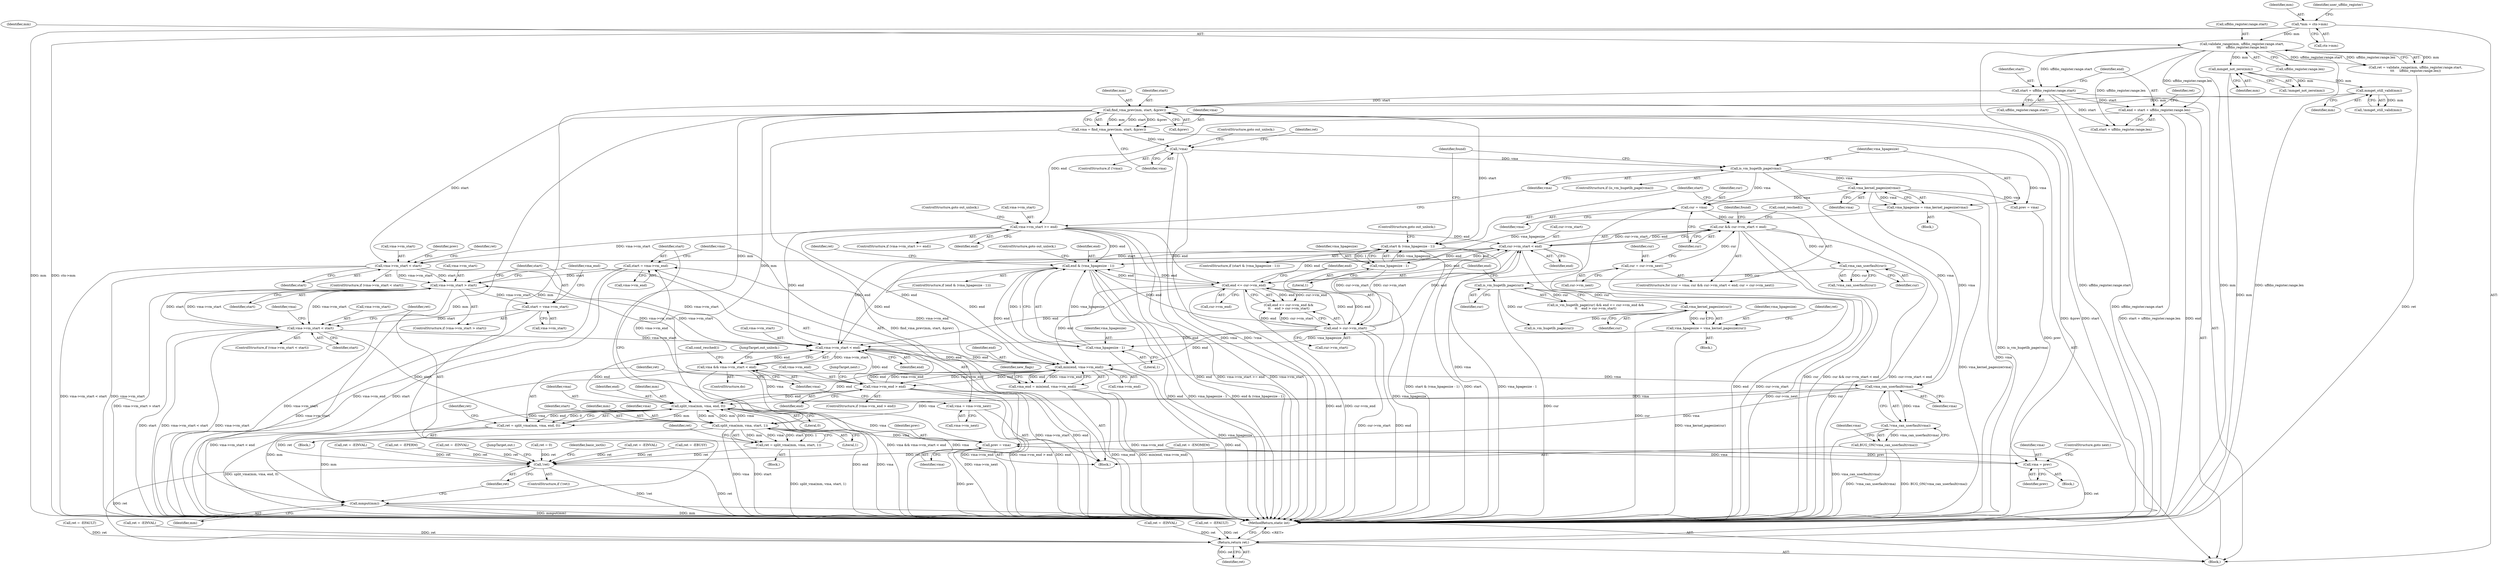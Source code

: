 digraph "0_linux_04f5866e41fb70690e28397487d8bd8eea7d712a_2@pointer" {
"1000562" [label="(Call,start = vma->vm_end)"];
"1000489" [label="(Call,min(end, vma->vm_end))"];
"1000537" [label="(Call,split_vma(mm, vma, end, 0))"];
"1000520" [label="(Call,split_vma(mm, vma, start, 1))"];
"1000256" [label="(Call,find_vma_prev(mm, start, &prev))"];
"1000251" [label="(Call,mmget_still_valid(mm))"];
"1000241" [label="(Call,mmget_not_zero(mm))"];
"1000204" [label="(Call,validate_range(mm, uffdio_register.range.start,\n\t\t\t     uffdio_register.range.len))"];
"1000117" [label="(Call,*mm = ctx->mm)"];
"1000219" [label="(Call,start = uffdio_register.range.start)"];
"1000436" [label="(Call,vma_can_userfault(vma))"];
"1000572" [label="(Call,vma && vma->vm_start < end)"];
"1000567" [label="(Call,vma = vma->vm_next)"];
"1000574" [label="(Call,vma->vm_start < end)"];
"1000512" [label="(Call,vma->vm_start < start)"];
"1000477" [label="(Call,vma->vm_start > start)"];
"1000420" [label="(Call,vma->vm_start < start)"];
"1000270" [label="(Call,vma->vm_start >= end)"];
"1000226" [label="(Call,end = start + uffdio_register.range.len)"];
"1000286" [label="(Call,start & (vma_hpagesize - 1))"];
"1000288" [label="(Call,vma_hpagesize - 1)"];
"1000281" [label="(Call,vma_hpagesize = vma_kernel_pagesize(vma))"];
"1000283" [label="(Call,vma_kernel_pagesize(vma))"];
"1000277" [label="(Call,is_vm_hugetlb_page(vma))"];
"1000262" [label="(Call,!vma)"];
"1000254" [label="(Call,vma = find_vma_prev(mm, start, &prev))"];
"1000562" [label="(Call,start = vma->vm_end)"];
"1000529" [label="(Call,vma->vm_end > end)"];
"1000482" [label="(Call,start = vma->vm_start)"];
"1000382" [label="(Call,end & (vma_hpagesize - 1))"];
"1000366" [label="(Call,end > cur->vm_start)"];
"1000361" [label="(Call,end <= cur->vm_end)"];
"1000304" [label="(Call,cur->vm_start < end)"];
"1000384" [label="(Call,vma_hpagesize - 1)"];
"1000373" [label="(Call,vma_hpagesize = vma_kernel_pagesize(cur))"];
"1000375" [label="(Call,vma_kernel_pagesize(cur))"];
"1000358" [label="(Call,is_vm_hugetlb_page(cur))"];
"1000340" [label="(Call,vma_can_userfault(cur))"];
"1000302" [label="(Call,cur && cur->vm_start < end)"];
"1000309" [label="(Call,cur = cur->vm_next)"];
"1000299" [label="(Call,cur = vma)"];
"1000518" [label="(Call,ret = split_vma(mm, vma, start, 1))"];
"1000588" [label="(Call,!ret)"];
"1000606" [label="(Return,return ret;)"];
"1000487" [label="(Call,vma_end = min(end, vma->vm_end))"];
"1000435" [label="(Call,!vma_can_userfault(vma))"];
"1000434" [label="(Call,BUG_ON(!vma_can_userfault(vma)))"];
"1000559" [label="(Call,prev = vma)"];
"1000507" [label="(Call,vma = prev)"];
"1000535" [label="(Call,ret = split_vma(mm, vma, end, 0))"];
"1000585" [label="(Call,mmput(mm))"];
"1000227" [label="(Identifier,end)"];
"1000204" [label="(Call,validate_range(mm, uffdio_register.range.start,\n\t\t\t     uffdio_register.range.len))"];
"1000283" [label="(Call,vma_kernel_pagesize(vma))"];
"1000241" [label="(Call,mmget_not_zero(mm))"];
"1000385" [label="(Identifier,vma_hpagesize)"];
"1000388" [label="(Call,ret = -EBUSY)"];
"1000226" [label="(Call,end = start + uffdio_register.range.len)"];
"1000275" [label="(ControlStructure,goto out_unlock;)"];
"1000359" [label="(Identifier,cur)"];
"1000491" [label="(Call,vma->vm_end)"];
"1000279" [label="(Block,)"];
"1000523" [label="(Identifier,start)"];
"1000277" [label="(Call,is_vm_hugetlb_page(vma))"];
"1000573" [label="(Identifier,vma)"];
"1000420" [label="(Call,vma->vm_start < start)"];
"1000507" [label="(Call,vma = prev)"];
"1000252" [label="(Identifier,mm)"];
"1000118" [label="(Identifier,mm)"];
"1000536" [label="(Identifier,ret)"];
"1000367" [label="(Identifier,end)"];
"1000264" [label="(ControlStructure,goto out_unlock;)"];
"1000386" [label="(Literal,1)"];
"1000484" [label="(Call,vma->vm_start)"];
"1000257" [label="(Identifier,mm)"];
"1000357" [label="(Call,is_vm_hugetlb_page(cur) && end <= cur->vm_end &&\n\t\t    end > cur->vm_start)"];
"1000567" [label="(Call,vma = vma->vm_next)"];
"1000250" [label="(Call,!mmget_still_valid(mm))"];
"1000442" [label="(Identifier,vma)"];
"1000510" [label="(ControlStructure,goto next;)"];
"1000302" [label="(Call,cur && cur->vm_start < end)"];
"1000428" [label="(Call,ret = 0)"];
"1000375" [label="(Call,vma_kernel_pagesize(cur))"];
"1000301" [label="(Identifier,vma)"];
"1000432" [label="(Block,)"];
"1000519" [label="(Identifier,ret)"];
"1000371" [label="(Block,)"];
"1000298" [label="(ControlStructure,for (cur = vma; cur && cur->vm_start < end; cur = cur->vm_next))"];
"1000362" [label="(Identifier,end)"];
"1000434" [label="(Call,BUG_ON(!vma_can_userfault(vma)))"];
"1000308" [label="(Identifier,end)"];
"1000426" [label="(Identifier,prev)"];
"1000506" [label="(Block,)"];
"1000270" [label="(Call,vma->vm_start >= end)"];
"1000339" [label="(Call,!vma_can_userfault(cur))"];
"1000594" [label="(Identifier,basic_ioctls)"];
"1000560" [label="(Identifier,prev)"];
"1000361" [label="(Call,end <= cur->vm_end)"];
"1000520" [label="(Call,split_vma(mm, vma, start, 1))"];
"1000258" [label="(Identifier,start)"];
"1000299" [label="(Call,cur = vma)"];
"1000526" [label="(Identifier,ret)"];
"1000564" [label="(Call,vma->vm_end)"];
"1000541" [label="(Literal,0)"];
"1000265" [label="(Call,ret = -EINVAL)"];
"1000366" [label="(Call,end > cur->vm_start)"];
"1000517" [label="(Block,)"];
"1000524" [label="(Literal,1)"];
"1000568" [label="(Identifier,vma)"];
"1000286" [label="(Call,start & (vma_hpagesize - 1))"];
"1000115" [label="(Block,)"];
"1000513" [label="(Call,vma->vm_start)"];
"1000424" [label="(Identifier,start)"];
"1000381" [label="(ControlStructure,if (end & (vma_hpagesize - 1)))"];
"1000433" [label="(Call,cond_resched())"];
"1000119" [label="(Call,ctx->mm)"];
"1000429" [label="(Identifier,ret)"];
"1000261" [label="(ControlStructure,if (!vma))"];
"1000537" [label="(Call,split_vma(mm, vma, end, 0))"];
"1000140" [label="(Call,ret = -EFAULT)"];
"1000418" [label="(Identifier,found)"];
"1000419" [label="(ControlStructure,if (vma->vm_start < start))"];
"1000341" [label="(Identifier,cur)"];
"1000588" [label="(Call,!ret)"];
"1000259" [label="(Call,&prev)"];
"1000117" [label="(Call,*mm = ctx->mm)"];
"1000376" [label="(Identifier,cur)"];
"1000382" [label="(Call,end & (vma_hpagesize - 1))"];
"1000384" [label="(Call,vma_hpagesize - 1)"];
"1000579" [label="(JumpTarget,out_unlock:)"];
"1000387" [label="(ControlStructure,goto out_unlock;)"];
"1000235" [label="(Call,ret = -ENOMEM)"];
"1000284" [label="(Identifier,vma)"];
"1000242" [label="(Identifier,mm)"];
"1000282" [label="(Identifier,vma_hpagesize)"];
"1000437" [label="(Identifier,vma)"];
"1000228" [label="(Call,start + uffdio_register.range.len)"];
"1000530" [label="(Call,vma->vm_end)"];
"1000300" [label="(Identifier,cur)"];
"1000287" [label="(Identifier,start)"];
"1000303" [label="(Identifier,cur)"];
"1000511" [label="(ControlStructure,if (vma->vm_start < start))"];
"1000543" [label="(Identifier,ret)"];
"1000561" [label="(Identifier,vma)"];
"1000334" [label="(Call,ret = -EINVAL)"];
"1000305" [label="(Call,cur->vm_start)"];
"1000586" [label="(Identifier,mm)"];
"1000540" [label="(Identifier,end)"];
"1000263" [label="(Identifier,vma)"];
"1000254" [label="(Call,vma = find_vma_prev(mm, start, &prev))"];
"1000488" [label="(Identifier,vma_end)"];
"1000535" [label="(Call,ret = split_vma(mm, vma, end, 0))"];
"1000476" [label="(ControlStructure,if (vma->vm_start > start))"];
"1000585" [label="(Call,mmput(mm))"];
"1000285" [label="(ControlStructure,if (start & (vma_hpagesize - 1)))"];
"1000291" [label="(ControlStructure,goto out_unlock;)"];
"1000309" [label="(Call,cur = cur->vm_next)"];
"1000435" [label="(Call,!vma_can_userfault(vma))"];
"1000383" [label="(Identifier,end)"];
"1000343" [label="(Call,ret = -EPERM)"];
"1000155" [label="(Call,ret = -EINVAL)"];
"1000569" [label="(Call,vma->vm_next)"];
"1000534" [label="(Block,)"];
"1000521" [label="(Identifier,mm)"];
"1000377" [label="(Call,ret = -EINVAL)"];
"1000269" [label="(ControlStructure,if (vma->vm_start >= end))"];
"1000489" [label="(Call,min(end, vma->vm_end))"];
"1000240" [label="(Call,!mmget_not_zero(mm))"];
"1000211" [label="(Call,uffdio_register.range.len)"];
"1000531" [label="(Identifier,vma)"];
"1000266" [label="(Identifier,ret)"];
"1000315" [label="(Call,cond_resched())"];
"1000606" [label="(Return,return ret;)"];
"1000197" [label="(Call,ret = -EINVAL)"];
"1000587" [label="(ControlStructure,if (!ret))"];
"1000374" [label="(Identifier,vma_hpagesize)"];
"1000363" [label="(Call,cur->vm_end)"];
"1000478" [label="(Call,vma->vm_start)"];
"1000431" [label="(ControlStructure,do)"];
"1000290" [label="(Literal,1)"];
"1000490" [label="(Identifier,end)"];
"1000522" [label="(Identifier,vma)"];
"1000516" [label="(Identifier,start)"];
"1000483" [label="(Identifier,start)"];
"1000518" [label="(Call,ret = split_vma(mm, vma, start, 1))"];
"1000607" [label="(Identifier,ret)"];
"1000271" [label="(Call,vma->vm_start)"];
"1000538" [label="(Identifier,mm)"];
"1000539" [label="(Identifier,vma)"];
"1000293" [label="(Identifier,found)"];
"1000304" [label="(Call,cur->vm_start < end)"];
"1000545" [label="(JumpTarget,next:)"];
"1000574" [label="(Call,vma->vm_start < end)"];
"1000572" [label="(Call,vma && vma->vm_start < end)"];
"1000495" [label="(Identifier,new_flags)"];
"1000562" [label="(Call,start = vma->vm_end)"];
"1000563" [label="(Identifier,start)"];
"1000512" [label="(Call,vma->vm_start < start)"];
"1000276" [label="(ControlStructure,if (is_vm_hugetlb_page(vma)))"];
"1000262" [label="(Call,!vma)"];
"1000605" [label="(JumpTarget,out:)"];
"1000255" [label="(Identifier,vma)"];
"1000288" [label="(Call,vma_hpagesize - 1)"];
"1000529" [label="(Call,vma->vm_end > end)"];
"1000533" [label="(Identifier,end)"];
"1000289" [label="(Identifier,vma_hpagesize)"];
"1000378" [label="(Identifier,ret)"];
"1000477" [label="(Call,vma->vm_start > start)"];
"1000575" [label="(Call,vma->vm_start)"];
"1000589" [label="(Identifier,ret)"];
"1000220" [label="(Identifier,start)"];
"1000436" [label="(Call,vma_can_userfault(vma))"];
"1000389" [label="(Identifier,ret)"];
"1000608" [label="(MethodReturn,static int)"];
"1000368" [label="(Call,cur->vm_start)"];
"1000509" [label="(Identifier,prev)"];
"1000578" [label="(Identifier,end)"];
"1000251" [label="(Call,mmget_still_valid(mm))"];
"1000508" [label="(Identifier,vma)"];
"1000256" [label="(Call,find_vma_prev(mm, start, &prev))"];
"1000219" [label="(Call,start = uffdio_register.range.start)"];
"1000408" [label="(Call,is_vm_hugetlb_page(cur))"];
"1000311" [label="(Call,cur->vm_next)"];
"1000281" [label="(Call,vma_hpagesize = vma_kernel_pagesize(vma))"];
"1000205" [label="(Identifier,mm)"];
"1000601" [label="(Call,ret = -EFAULT)"];
"1000559" [label="(Call,prev = vma)"];
"1000236" [label="(Identifier,ret)"];
"1000487" [label="(Call,vma_end = min(end, vma->vm_end))"];
"1000528" [label="(ControlStructure,if (vma->vm_end > end))"];
"1000358" [label="(Call,is_vm_hugetlb_page(cur))"];
"1000221" [label="(Call,uffdio_register.range.start)"];
"1000425" [label="(Call,prev = vma)"];
"1000373" [label="(Call,vma_hpagesize = vma_kernel_pagesize(cur))"];
"1000206" [label="(Call,uffdio_register.range.start)"];
"1000482" [label="(Call,start = vma->vm_start)"];
"1000340" [label="(Call,vma_can_userfault(cur))"];
"1000421" [label="(Call,vma->vm_start)"];
"1000360" [label="(Call,end <= cur->vm_end &&\n\t\t    end > cur->vm_start)"];
"1000278" [label="(Identifier,vma)"];
"1000202" [label="(Call,ret = validate_range(mm, uffdio_register.range.start,\n\t\t\t     uffdio_register.range.len))"];
"1000481" [label="(Identifier,start)"];
"1000274" [label="(Identifier,end)"];
"1000310" [label="(Identifier,cur)"];
"1000136" [label="(Identifier,user_uffdio_register)"];
"1000562" -> "1000432"  [label="AST: "];
"1000562" -> "1000564"  [label="CFG: "];
"1000563" -> "1000562"  [label="AST: "];
"1000564" -> "1000562"  [label="AST: "];
"1000568" -> "1000562"  [label="CFG: "];
"1000562" -> "1000608"  [label="DDG: start"];
"1000562" -> "1000608"  [label="DDG: vma->vm_end"];
"1000562" -> "1000477"  [label="DDG: start"];
"1000489" -> "1000562"  [label="DDG: vma->vm_end"];
"1000529" -> "1000562"  [label="DDG: vma->vm_end"];
"1000489" -> "1000487"  [label="AST: "];
"1000489" -> "1000491"  [label="CFG: "];
"1000490" -> "1000489"  [label="AST: "];
"1000491" -> "1000489"  [label="AST: "];
"1000487" -> "1000489"  [label="CFG: "];
"1000489" -> "1000608"  [label="DDG: vma->vm_end"];
"1000489" -> "1000608"  [label="DDG: end"];
"1000489" -> "1000487"  [label="DDG: end"];
"1000489" -> "1000487"  [label="DDG: vma->vm_end"];
"1000537" -> "1000489"  [label="DDG: end"];
"1000529" -> "1000489"  [label="DDG: end"];
"1000529" -> "1000489"  [label="DDG: vma->vm_end"];
"1000382" -> "1000489"  [label="DDG: end"];
"1000270" -> "1000489"  [label="DDG: end"];
"1000574" -> "1000489"  [label="DDG: end"];
"1000366" -> "1000489"  [label="DDG: end"];
"1000361" -> "1000489"  [label="DDG: end"];
"1000304" -> "1000489"  [label="DDG: end"];
"1000489" -> "1000529"  [label="DDG: vma->vm_end"];
"1000489" -> "1000529"  [label="DDG: end"];
"1000489" -> "1000574"  [label="DDG: end"];
"1000537" -> "1000535"  [label="AST: "];
"1000537" -> "1000541"  [label="CFG: "];
"1000538" -> "1000537"  [label="AST: "];
"1000539" -> "1000537"  [label="AST: "];
"1000540" -> "1000537"  [label="AST: "];
"1000541" -> "1000537"  [label="AST: "];
"1000535" -> "1000537"  [label="CFG: "];
"1000537" -> "1000608"  [label="DDG: end"];
"1000537" -> "1000608"  [label="DDG: vma"];
"1000537" -> "1000520"  [label="DDG: mm"];
"1000537" -> "1000535"  [label="DDG: mm"];
"1000537" -> "1000535"  [label="DDG: vma"];
"1000537" -> "1000535"  [label="DDG: end"];
"1000537" -> "1000535"  [label="DDG: 0"];
"1000520" -> "1000537"  [label="DDG: mm"];
"1000520" -> "1000537"  [label="DDG: vma"];
"1000256" -> "1000537"  [label="DDG: mm"];
"1000436" -> "1000537"  [label="DDG: vma"];
"1000529" -> "1000537"  [label="DDG: end"];
"1000537" -> "1000559"  [label="DDG: vma"];
"1000537" -> "1000574"  [label="DDG: end"];
"1000537" -> "1000585"  [label="DDG: mm"];
"1000520" -> "1000518"  [label="AST: "];
"1000520" -> "1000524"  [label="CFG: "];
"1000521" -> "1000520"  [label="AST: "];
"1000522" -> "1000520"  [label="AST: "];
"1000523" -> "1000520"  [label="AST: "];
"1000524" -> "1000520"  [label="AST: "];
"1000518" -> "1000520"  [label="CFG: "];
"1000520" -> "1000608"  [label="DDG: vma"];
"1000520" -> "1000608"  [label="DDG: start"];
"1000520" -> "1000518"  [label="DDG: mm"];
"1000520" -> "1000518"  [label="DDG: vma"];
"1000520" -> "1000518"  [label="DDG: start"];
"1000520" -> "1000518"  [label="DDG: 1"];
"1000256" -> "1000520"  [label="DDG: mm"];
"1000436" -> "1000520"  [label="DDG: vma"];
"1000512" -> "1000520"  [label="DDG: start"];
"1000520" -> "1000559"  [label="DDG: vma"];
"1000520" -> "1000585"  [label="DDG: mm"];
"1000256" -> "1000254"  [label="AST: "];
"1000256" -> "1000259"  [label="CFG: "];
"1000257" -> "1000256"  [label="AST: "];
"1000258" -> "1000256"  [label="AST: "];
"1000259" -> "1000256"  [label="AST: "];
"1000254" -> "1000256"  [label="CFG: "];
"1000256" -> "1000608"  [label="DDG: &prev"];
"1000256" -> "1000608"  [label="DDG: start"];
"1000256" -> "1000254"  [label="DDG: mm"];
"1000256" -> "1000254"  [label="DDG: start"];
"1000256" -> "1000254"  [label="DDG: &prev"];
"1000251" -> "1000256"  [label="DDG: mm"];
"1000219" -> "1000256"  [label="DDG: start"];
"1000256" -> "1000286"  [label="DDG: start"];
"1000256" -> "1000420"  [label="DDG: start"];
"1000256" -> "1000585"  [label="DDG: mm"];
"1000251" -> "1000250"  [label="AST: "];
"1000251" -> "1000252"  [label="CFG: "];
"1000252" -> "1000251"  [label="AST: "];
"1000250" -> "1000251"  [label="CFG: "];
"1000251" -> "1000250"  [label="DDG: mm"];
"1000241" -> "1000251"  [label="DDG: mm"];
"1000251" -> "1000585"  [label="DDG: mm"];
"1000241" -> "1000240"  [label="AST: "];
"1000241" -> "1000242"  [label="CFG: "];
"1000242" -> "1000241"  [label="AST: "];
"1000240" -> "1000241"  [label="CFG: "];
"1000241" -> "1000608"  [label="DDG: mm"];
"1000241" -> "1000240"  [label="DDG: mm"];
"1000204" -> "1000241"  [label="DDG: mm"];
"1000204" -> "1000202"  [label="AST: "];
"1000204" -> "1000211"  [label="CFG: "];
"1000205" -> "1000204"  [label="AST: "];
"1000206" -> "1000204"  [label="AST: "];
"1000211" -> "1000204"  [label="AST: "];
"1000202" -> "1000204"  [label="CFG: "];
"1000204" -> "1000608"  [label="DDG: uffdio_register.range.start"];
"1000204" -> "1000608"  [label="DDG: uffdio_register.range.len"];
"1000204" -> "1000608"  [label="DDG: mm"];
"1000204" -> "1000202"  [label="DDG: mm"];
"1000204" -> "1000202"  [label="DDG: uffdio_register.range.start"];
"1000204" -> "1000202"  [label="DDG: uffdio_register.range.len"];
"1000117" -> "1000204"  [label="DDG: mm"];
"1000204" -> "1000219"  [label="DDG: uffdio_register.range.start"];
"1000204" -> "1000226"  [label="DDG: uffdio_register.range.len"];
"1000204" -> "1000228"  [label="DDG: uffdio_register.range.len"];
"1000117" -> "1000115"  [label="AST: "];
"1000117" -> "1000119"  [label="CFG: "];
"1000118" -> "1000117"  [label="AST: "];
"1000119" -> "1000117"  [label="AST: "];
"1000136" -> "1000117"  [label="CFG: "];
"1000117" -> "1000608"  [label="DDG: mm"];
"1000117" -> "1000608"  [label="DDG: ctx->mm"];
"1000219" -> "1000115"  [label="AST: "];
"1000219" -> "1000221"  [label="CFG: "];
"1000220" -> "1000219"  [label="AST: "];
"1000221" -> "1000219"  [label="AST: "];
"1000227" -> "1000219"  [label="CFG: "];
"1000219" -> "1000608"  [label="DDG: uffdio_register.range.start"];
"1000219" -> "1000226"  [label="DDG: start"];
"1000219" -> "1000228"  [label="DDG: start"];
"1000436" -> "1000435"  [label="AST: "];
"1000436" -> "1000437"  [label="CFG: "];
"1000437" -> "1000436"  [label="AST: "];
"1000435" -> "1000436"  [label="CFG: "];
"1000436" -> "1000435"  [label="DDG: vma"];
"1000572" -> "1000436"  [label="DDG: vma"];
"1000283" -> "1000436"  [label="DDG: vma"];
"1000277" -> "1000436"  [label="DDG: vma"];
"1000436" -> "1000559"  [label="DDG: vma"];
"1000572" -> "1000431"  [label="AST: "];
"1000572" -> "1000573"  [label="CFG: "];
"1000572" -> "1000574"  [label="CFG: "];
"1000573" -> "1000572"  [label="AST: "];
"1000574" -> "1000572"  [label="AST: "];
"1000433" -> "1000572"  [label="CFG: "];
"1000579" -> "1000572"  [label="CFG: "];
"1000572" -> "1000608"  [label="DDG: vma->vm_start < end"];
"1000572" -> "1000608"  [label="DDG: vma && vma->vm_start < end"];
"1000572" -> "1000608"  [label="DDG: vma"];
"1000567" -> "1000572"  [label="DDG: vma"];
"1000574" -> "1000572"  [label="DDG: vma->vm_start"];
"1000574" -> "1000572"  [label="DDG: end"];
"1000567" -> "1000432"  [label="AST: "];
"1000567" -> "1000569"  [label="CFG: "];
"1000568" -> "1000567"  [label="AST: "];
"1000569" -> "1000567"  [label="AST: "];
"1000573" -> "1000567"  [label="CFG: "];
"1000567" -> "1000608"  [label="DDG: vma->vm_next"];
"1000574" -> "1000578"  [label="CFG: "];
"1000575" -> "1000574"  [label="AST: "];
"1000578" -> "1000574"  [label="AST: "];
"1000574" -> "1000608"  [label="DDG: vma->vm_start"];
"1000574" -> "1000608"  [label="DDG: end"];
"1000574" -> "1000477"  [label="DDG: vma->vm_start"];
"1000512" -> "1000574"  [label="DDG: vma->vm_start"];
"1000420" -> "1000574"  [label="DDG: vma->vm_start"];
"1000477" -> "1000574"  [label="DDG: vma->vm_start"];
"1000529" -> "1000574"  [label="DDG: end"];
"1000382" -> "1000574"  [label="DDG: end"];
"1000270" -> "1000574"  [label="DDG: end"];
"1000366" -> "1000574"  [label="DDG: end"];
"1000361" -> "1000574"  [label="DDG: end"];
"1000304" -> "1000574"  [label="DDG: end"];
"1000512" -> "1000511"  [label="AST: "];
"1000512" -> "1000516"  [label="CFG: "];
"1000513" -> "1000512"  [label="AST: "];
"1000516" -> "1000512"  [label="AST: "];
"1000519" -> "1000512"  [label="CFG: "];
"1000531" -> "1000512"  [label="CFG: "];
"1000512" -> "1000608"  [label="DDG: vma->vm_start"];
"1000512" -> "1000608"  [label="DDG: start"];
"1000512" -> "1000608"  [label="DDG: vma->vm_start < start"];
"1000512" -> "1000477"  [label="DDG: vma->vm_start"];
"1000477" -> "1000512"  [label="DDG: vma->vm_start"];
"1000477" -> "1000512"  [label="DDG: start"];
"1000482" -> "1000512"  [label="DDG: start"];
"1000477" -> "1000476"  [label="AST: "];
"1000477" -> "1000481"  [label="CFG: "];
"1000478" -> "1000477"  [label="AST: "];
"1000481" -> "1000477"  [label="AST: "];
"1000483" -> "1000477"  [label="CFG: "];
"1000488" -> "1000477"  [label="CFG: "];
"1000477" -> "1000608"  [label="DDG: vma->vm_start > start"];
"1000477" -> "1000608"  [label="DDG: vma->vm_start"];
"1000420" -> "1000477"  [label="DDG: vma->vm_start"];
"1000420" -> "1000477"  [label="DDG: start"];
"1000477" -> "1000482"  [label="DDG: vma->vm_start"];
"1000420" -> "1000419"  [label="AST: "];
"1000420" -> "1000424"  [label="CFG: "];
"1000421" -> "1000420"  [label="AST: "];
"1000424" -> "1000420"  [label="AST: "];
"1000426" -> "1000420"  [label="CFG: "];
"1000429" -> "1000420"  [label="CFG: "];
"1000420" -> "1000608"  [label="DDG: vma->vm_start < start"];
"1000420" -> "1000608"  [label="DDG: vma->vm_start"];
"1000270" -> "1000420"  [label="DDG: vma->vm_start"];
"1000286" -> "1000420"  [label="DDG: start"];
"1000270" -> "1000269"  [label="AST: "];
"1000270" -> "1000274"  [label="CFG: "];
"1000271" -> "1000270"  [label="AST: "];
"1000274" -> "1000270"  [label="AST: "];
"1000275" -> "1000270"  [label="CFG: "];
"1000278" -> "1000270"  [label="CFG: "];
"1000270" -> "1000608"  [label="DDG: end"];
"1000270" -> "1000608"  [label="DDG: vma->vm_start >= end"];
"1000270" -> "1000608"  [label="DDG: vma->vm_start"];
"1000226" -> "1000270"  [label="DDG: end"];
"1000270" -> "1000304"  [label="DDG: end"];
"1000270" -> "1000361"  [label="DDG: end"];
"1000270" -> "1000382"  [label="DDG: end"];
"1000226" -> "1000115"  [label="AST: "];
"1000226" -> "1000228"  [label="CFG: "];
"1000227" -> "1000226"  [label="AST: "];
"1000228" -> "1000226"  [label="AST: "];
"1000236" -> "1000226"  [label="CFG: "];
"1000226" -> "1000608"  [label="DDG: end"];
"1000226" -> "1000608"  [label="DDG: start + uffdio_register.range.len"];
"1000286" -> "1000285"  [label="AST: "];
"1000286" -> "1000288"  [label="CFG: "];
"1000287" -> "1000286"  [label="AST: "];
"1000288" -> "1000286"  [label="AST: "];
"1000291" -> "1000286"  [label="CFG: "];
"1000293" -> "1000286"  [label="CFG: "];
"1000286" -> "1000608"  [label="DDG: start & (vma_hpagesize - 1)"];
"1000286" -> "1000608"  [label="DDG: start"];
"1000286" -> "1000608"  [label="DDG: vma_hpagesize - 1"];
"1000288" -> "1000286"  [label="DDG: vma_hpagesize"];
"1000288" -> "1000286"  [label="DDG: 1"];
"1000288" -> "1000290"  [label="CFG: "];
"1000289" -> "1000288"  [label="AST: "];
"1000290" -> "1000288"  [label="AST: "];
"1000288" -> "1000608"  [label="DDG: vma_hpagesize"];
"1000281" -> "1000288"  [label="DDG: vma_hpagesize"];
"1000281" -> "1000279"  [label="AST: "];
"1000281" -> "1000283"  [label="CFG: "];
"1000282" -> "1000281"  [label="AST: "];
"1000283" -> "1000281"  [label="AST: "];
"1000287" -> "1000281"  [label="CFG: "];
"1000281" -> "1000608"  [label="DDG: vma_kernel_pagesize(vma)"];
"1000283" -> "1000281"  [label="DDG: vma"];
"1000283" -> "1000284"  [label="CFG: "];
"1000284" -> "1000283"  [label="AST: "];
"1000283" -> "1000608"  [label="DDG: vma"];
"1000277" -> "1000283"  [label="DDG: vma"];
"1000283" -> "1000299"  [label="DDG: vma"];
"1000283" -> "1000425"  [label="DDG: vma"];
"1000277" -> "1000276"  [label="AST: "];
"1000277" -> "1000278"  [label="CFG: "];
"1000278" -> "1000277"  [label="AST: "];
"1000282" -> "1000277"  [label="CFG: "];
"1000293" -> "1000277"  [label="CFG: "];
"1000277" -> "1000608"  [label="DDG: is_vm_hugetlb_page(vma)"];
"1000262" -> "1000277"  [label="DDG: vma"];
"1000277" -> "1000299"  [label="DDG: vma"];
"1000277" -> "1000425"  [label="DDG: vma"];
"1000262" -> "1000261"  [label="AST: "];
"1000262" -> "1000263"  [label="CFG: "];
"1000263" -> "1000262"  [label="AST: "];
"1000264" -> "1000262"  [label="CFG: "];
"1000266" -> "1000262"  [label="CFG: "];
"1000262" -> "1000608"  [label="DDG: vma"];
"1000262" -> "1000608"  [label="DDG: !vma"];
"1000254" -> "1000262"  [label="DDG: vma"];
"1000254" -> "1000115"  [label="AST: "];
"1000255" -> "1000254"  [label="AST: "];
"1000263" -> "1000254"  [label="CFG: "];
"1000254" -> "1000608"  [label="DDG: find_vma_prev(mm, start, &prev)"];
"1000529" -> "1000528"  [label="AST: "];
"1000529" -> "1000533"  [label="CFG: "];
"1000530" -> "1000529"  [label="AST: "];
"1000533" -> "1000529"  [label="AST: "];
"1000536" -> "1000529"  [label="CFG: "];
"1000545" -> "1000529"  [label="CFG: "];
"1000529" -> "1000608"  [label="DDG: end"];
"1000529" -> "1000608"  [label="DDG: vma->vm_end"];
"1000529" -> "1000608"  [label="DDG: vma->vm_end > end"];
"1000482" -> "1000476"  [label="AST: "];
"1000482" -> "1000484"  [label="CFG: "];
"1000483" -> "1000482"  [label="AST: "];
"1000484" -> "1000482"  [label="AST: "];
"1000488" -> "1000482"  [label="CFG: "];
"1000482" -> "1000608"  [label="DDG: vma->vm_start"];
"1000382" -> "1000381"  [label="AST: "];
"1000382" -> "1000384"  [label="CFG: "];
"1000383" -> "1000382"  [label="AST: "];
"1000384" -> "1000382"  [label="AST: "];
"1000387" -> "1000382"  [label="CFG: "];
"1000389" -> "1000382"  [label="CFG: "];
"1000382" -> "1000608"  [label="DDG: end"];
"1000382" -> "1000608"  [label="DDG: vma_hpagesize - 1"];
"1000382" -> "1000608"  [label="DDG: end & (vma_hpagesize - 1)"];
"1000382" -> "1000304"  [label="DDG: end"];
"1000382" -> "1000361"  [label="DDG: end"];
"1000366" -> "1000382"  [label="DDG: end"];
"1000361" -> "1000382"  [label="DDG: end"];
"1000304" -> "1000382"  [label="DDG: end"];
"1000384" -> "1000382"  [label="DDG: vma_hpagesize"];
"1000384" -> "1000382"  [label="DDG: 1"];
"1000366" -> "1000360"  [label="AST: "];
"1000366" -> "1000368"  [label="CFG: "];
"1000367" -> "1000366"  [label="AST: "];
"1000368" -> "1000366"  [label="AST: "];
"1000360" -> "1000366"  [label="CFG: "];
"1000366" -> "1000608"  [label="DDG: cur->vm_start"];
"1000366" -> "1000608"  [label="DDG: end"];
"1000366" -> "1000304"  [label="DDG: cur->vm_start"];
"1000366" -> "1000304"  [label="DDG: end"];
"1000366" -> "1000361"  [label="DDG: end"];
"1000366" -> "1000360"  [label="DDG: end"];
"1000366" -> "1000360"  [label="DDG: cur->vm_start"];
"1000361" -> "1000366"  [label="DDG: end"];
"1000304" -> "1000366"  [label="DDG: cur->vm_start"];
"1000361" -> "1000360"  [label="AST: "];
"1000361" -> "1000363"  [label="CFG: "];
"1000362" -> "1000361"  [label="AST: "];
"1000363" -> "1000361"  [label="AST: "];
"1000367" -> "1000361"  [label="CFG: "];
"1000360" -> "1000361"  [label="CFG: "];
"1000361" -> "1000608"  [label="DDG: end"];
"1000361" -> "1000608"  [label="DDG: cur->vm_end"];
"1000361" -> "1000304"  [label="DDG: end"];
"1000361" -> "1000360"  [label="DDG: end"];
"1000361" -> "1000360"  [label="DDG: cur->vm_end"];
"1000304" -> "1000361"  [label="DDG: end"];
"1000304" -> "1000302"  [label="AST: "];
"1000304" -> "1000308"  [label="CFG: "];
"1000305" -> "1000304"  [label="AST: "];
"1000308" -> "1000304"  [label="AST: "];
"1000302" -> "1000304"  [label="CFG: "];
"1000304" -> "1000608"  [label="DDG: cur->vm_start"];
"1000304" -> "1000608"  [label="DDG: end"];
"1000304" -> "1000302"  [label="DDG: cur->vm_start"];
"1000304" -> "1000302"  [label="DDG: end"];
"1000384" -> "1000386"  [label="CFG: "];
"1000385" -> "1000384"  [label="AST: "];
"1000386" -> "1000384"  [label="AST: "];
"1000384" -> "1000608"  [label="DDG: vma_hpagesize"];
"1000373" -> "1000384"  [label="DDG: vma_hpagesize"];
"1000373" -> "1000371"  [label="AST: "];
"1000373" -> "1000375"  [label="CFG: "];
"1000374" -> "1000373"  [label="AST: "];
"1000375" -> "1000373"  [label="AST: "];
"1000378" -> "1000373"  [label="CFG: "];
"1000373" -> "1000608"  [label="DDG: vma_kernel_pagesize(cur)"];
"1000375" -> "1000373"  [label="DDG: cur"];
"1000375" -> "1000376"  [label="CFG: "];
"1000376" -> "1000375"  [label="AST: "];
"1000375" -> "1000608"  [label="DDG: cur"];
"1000358" -> "1000375"  [label="DDG: cur"];
"1000375" -> "1000408"  [label="DDG: cur"];
"1000358" -> "1000357"  [label="AST: "];
"1000358" -> "1000359"  [label="CFG: "];
"1000359" -> "1000358"  [label="AST: "];
"1000362" -> "1000358"  [label="CFG: "];
"1000357" -> "1000358"  [label="CFG: "];
"1000358" -> "1000608"  [label="DDG: cur"];
"1000358" -> "1000357"  [label="DDG: cur"];
"1000340" -> "1000358"  [label="DDG: cur"];
"1000358" -> "1000408"  [label="DDG: cur"];
"1000340" -> "1000339"  [label="AST: "];
"1000340" -> "1000341"  [label="CFG: "];
"1000341" -> "1000340"  [label="AST: "];
"1000339" -> "1000340"  [label="CFG: "];
"1000340" -> "1000608"  [label="DDG: cur"];
"1000340" -> "1000339"  [label="DDG: cur"];
"1000302" -> "1000340"  [label="DDG: cur"];
"1000302" -> "1000298"  [label="AST: "];
"1000302" -> "1000303"  [label="CFG: "];
"1000303" -> "1000302"  [label="AST: "];
"1000315" -> "1000302"  [label="CFG: "];
"1000418" -> "1000302"  [label="CFG: "];
"1000302" -> "1000608"  [label="DDG: cur->vm_start < end"];
"1000302" -> "1000608"  [label="DDG: cur"];
"1000302" -> "1000608"  [label="DDG: cur && cur->vm_start < end"];
"1000309" -> "1000302"  [label="DDG: cur"];
"1000299" -> "1000302"  [label="DDG: cur"];
"1000309" -> "1000298"  [label="AST: "];
"1000309" -> "1000311"  [label="CFG: "];
"1000310" -> "1000309"  [label="AST: "];
"1000311" -> "1000309"  [label="AST: "];
"1000303" -> "1000309"  [label="CFG: "];
"1000309" -> "1000608"  [label="DDG: cur->vm_next"];
"1000299" -> "1000298"  [label="AST: "];
"1000299" -> "1000301"  [label="CFG: "];
"1000300" -> "1000299"  [label="AST: "];
"1000301" -> "1000299"  [label="AST: "];
"1000303" -> "1000299"  [label="CFG: "];
"1000299" -> "1000608"  [label="DDG: vma"];
"1000518" -> "1000517"  [label="AST: "];
"1000519" -> "1000518"  [label="AST: "];
"1000526" -> "1000518"  [label="CFG: "];
"1000518" -> "1000608"  [label="DDG: split_vma(mm, vma, start, 1)"];
"1000518" -> "1000588"  [label="DDG: ret"];
"1000588" -> "1000587"  [label="AST: "];
"1000588" -> "1000589"  [label="CFG: "];
"1000589" -> "1000588"  [label="AST: "];
"1000594" -> "1000588"  [label="CFG: "];
"1000605" -> "1000588"  [label="CFG: "];
"1000588" -> "1000608"  [label="DDG: ret"];
"1000588" -> "1000608"  [label="DDG: !ret"];
"1000343" -> "1000588"  [label="DDG: ret"];
"1000388" -> "1000588"  [label="DDG: ret"];
"1000235" -> "1000588"  [label="DDG: ret"];
"1000265" -> "1000588"  [label="DDG: ret"];
"1000377" -> "1000588"  [label="DDG: ret"];
"1000535" -> "1000588"  [label="DDG: ret"];
"1000428" -> "1000588"  [label="DDG: ret"];
"1000334" -> "1000588"  [label="DDG: ret"];
"1000588" -> "1000606"  [label="DDG: ret"];
"1000606" -> "1000115"  [label="AST: "];
"1000606" -> "1000607"  [label="CFG: "];
"1000607" -> "1000606"  [label="AST: "];
"1000608" -> "1000606"  [label="CFG: "];
"1000606" -> "1000608"  [label="DDG: <RET>"];
"1000607" -> "1000606"  [label="DDG: ret"];
"1000235" -> "1000606"  [label="DDG: ret"];
"1000601" -> "1000606"  [label="DDG: ret"];
"1000140" -> "1000606"  [label="DDG: ret"];
"1000202" -> "1000606"  [label="DDG: ret"];
"1000155" -> "1000606"  [label="DDG: ret"];
"1000197" -> "1000606"  [label="DDG: ret"];
"1000487" -> "1000432"  [label="AST: "];
"1000488" -> "1000487"  [label="AST: "];
"1000495" -> "1000487"  [label="CFG: "];
"1000487" -> "1000608"  [label="DDG: min(end, vma->vm_end)"];
"1000487" -> "1000608"  [label="DDG: vma_end"];
"1000435" -> "1000434"  [label="AST: "];
"1000434" -> "1000435"  [label="CFG: "];
"1000435" -> "1000608"  [label="DDG: vma_can_userfault(vma)"];
"1000435" -> "1000434"  [label="DDG: vma_can_userfault(vma)"];
"1000434" -> "1000432"  [label="AST: "];
"1000442" -> "1000434"  [label="CFG: "];
"1000434" -> "1000608"  [label="DDG: BUG_ON(!vma_can_userfault(vma))"];
"1000434" -> "1000608"  [label="DDG: !vma_can_userfault(vma)"];
"1000559" -> "1000432"  [label="AST: "];
"1000559" -> "1000561"  [label="CFG: "];
"1000560" -> "1000559"  [label="AST: "];
"1000561" -> "1000559"  [label="AST: "];
"1000563" -> "1000559"  [label="CFG: "];
"1000559" -> "1000608"  [label="DDG: prev"];
"1000559" -> "1000507"  [label="DDG: prev"];
"1000507" -> "1000559"  [label="DDG: vma"];
"1000507" -> "1000506"  [label="AST: "];
"1000507" -> "1000509"  [label="CFG: "];
"1000508" -> "1000507"  [label="AST: "];
"1000509" -> "1000507"  [label="AST: "];
"1000510" -> "1000507"  [label="CFG: "];
"1000425" -> "1000507"  [label="DDG: prev"];
"1000535" -> "1000534"  [label="AST: "];
"1000536" -> "1000535"  [label="AST: "];
"1000543" -> "1000535"  [label="CFG: "];
"1000535" -> "1000608"  [label="DDG: split_vma(mm, vma, end, 0)"];
"1000585" -> "1000115"  [label="AST: "];
"1000585" -> "1000586"  [label="CFG: "];
"1000586" -> "1000585"  [label="AST: "];
"1000589" -> "1000585"  [label="CFG: "];
"1000585" -> "1000608"  [label="DDG: mm"];
"1000585" -> "1000608"  [label="DDG: mmput(mm)"];
}
